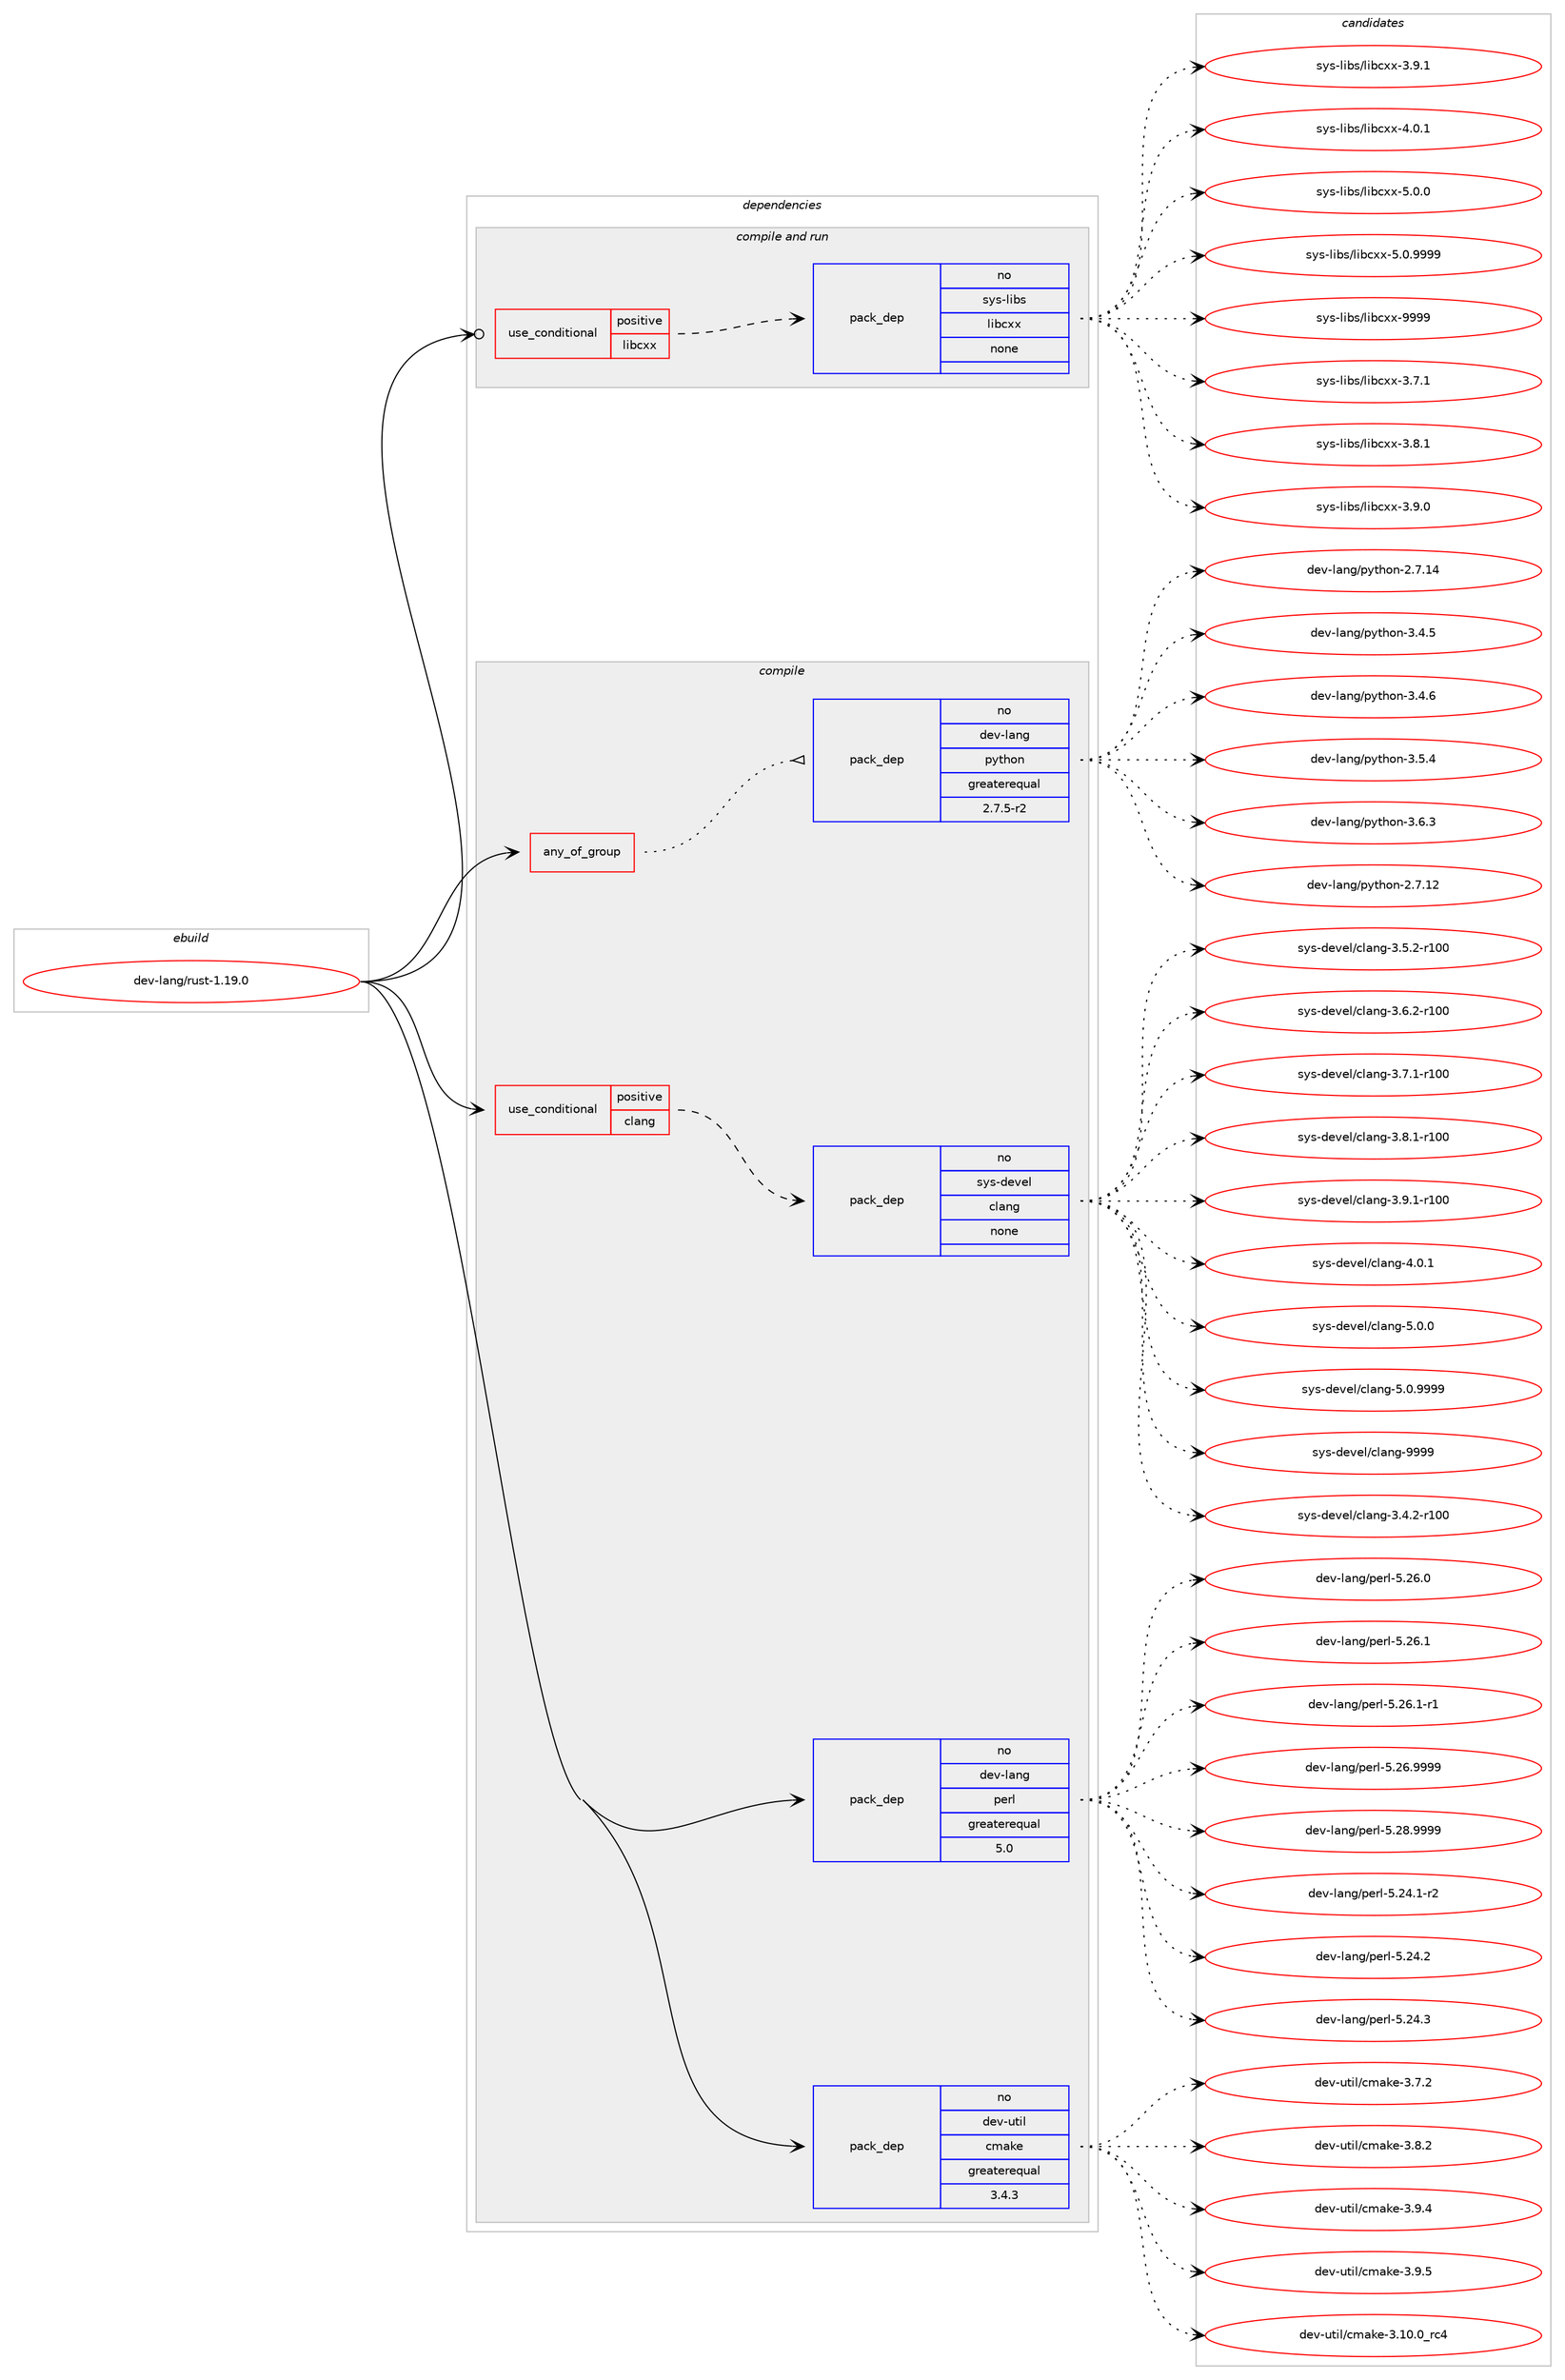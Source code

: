 digraph prolog {

# *************
# Graph options
# *************

newrank=true;
concentrate=true;
compound=true;
graph [rankdir=LR,fontname=Helvetica,fontsize=10,ranksep=1.5];#, ranksep=2.5, nodesep=0.2];
edge  [arrowhead=vee];
node  [fontname=Helvetica,fontsize=10];

# **********
# The ebuild
# **********

subgraph cluster_leftcol {
color=gray;
rank=same;
label=<<i>ebuild</i>>;
id [label="dev-lang/rust-1.19.0", color=red, width=4, href="../dev-lang/rust-1.19.0.svg"];
}

# ****************
# The dependencies
# ****************

subgraph cluster_midcol {
color=gray;
label=<<i>dependencies</i>>;
subgraph cluster_compile {
fillcolor="#eeeeee";
style=filled;
label=<<i>compile</i>>;
subgraph any3119 {
dependency109376 [label=<<TABLE BORDER="0" CELLBORDER="1" CELLSPACING="0" CELLPADDING="4"><TR><TD CELLPADDING="10">any_of_group</TD></TR></TABLE>>, shape=none, color=red];subgraph pack82551 {
dependency109377 [label=<<TABLE BORDER="0" CELLBORDER="1" CELLSPACING="0" CELLPADDING="4" WIDTH="220"><TR><TD ROWSPAN="6" CELLPADDING="30">pack_dep</TD></TR><TR><TD WIDTH="110">no</TD></TR><TR><TD>dev-lang</TD></TR><TR><TD>python</TD></TR><TR><TD>greaterequal</TD></TR><TR><TD>2.7.5-r2</TD></TR></TABLE>>, shape=none, color=blue];
}
dependency109376:e -> dependency109377:w [weight=20,style="dotted",arrowhead="oinv"];
}
id:e -> dependency109376:w [weight=20,style="solid",arrowhead="vee"];
subgraph cond23676 {
dependency109378 [label=<<TABLE BORDER="0" CELLBORDER="1" CELLSPACING="0" CELLPADDING="4"><TR><TD ROWSPAN="3" CELLPADDING="10">use_conditional</TD></TR><TR><TD>positive</TD></TR><TR><TD>clang</TD></TR></TABLE>>, shape=none, color=red];
subgraph pack82552 {
dependency109379 [label=<<TABLE BORDER="0" CELLBORDER="1" CELLSPACING="0" CELLPADDING="4" WIDTH="220"><TR><TD ROWSPAN="6" CELLPADDING="30">pack_dep</TD></TR><TR><TD WIDTH="110">no</TD></TR><TR><TD>sys-devel</TD></TR><TR><TD>clang</TD></TR><TR><TD>none</TD></TR><TR><TD></TD></TR></TABLE>>, shape=none, color=blue];
}
dependency109378:e -> dependency109379:w [weight=20,style="dashed",arrowhead="vee"];
}
id:e -> dependency109378:w [weight=20,style="solid",arrowhead="vee"];
subgraph pack82553 {
dependency109380 [label=<<TABLE BORDER="0" CELLBORDER="1" CELLSPACING="0" CELLPADDING="4" WIDTH="220"><TR><TD ROWSPAN="6" CELLPADDING="30">pack_dep</TD></TR><TR><TD WIDTH="110">no</TD></TR><TR><TD>dev-lang</TD></TR><TR><TD>perl</TD></TR><TR><TD>greaterequal</TD></TR><TR><TD>5.0</TD></TR></TABLE>>, shape=none, color=blue];
}
id:e -> dependency109380:w [weight=20,style="solid",arrowhead="vee"];
subgraph pack82554 {
dependency109381 [label=<<TABLE BORDER="0" CELLBORDER="1" CELLSPACING="0" CELLPADDING="4" WIDTH="220"><TR><TD ROWSPAN="6" CELLPADDING="30">pack_dep</TD></TR><TR><TD WIDTH="110">no</TD></TR><TR><TD>dev-util</TD></TR><TR><TD>cmake</TD></TR><TR><TD>greaterequal</TD></TR><TR><TD>3.4.3</TD></TR></TABLE>>, shape=none, color=blue];
}
id:e -> dependency109381:w [weight=20,style="solid",arrowhead="vee"];
}
subgraph cluster_compileandrun {
fillcolor="#eeeeee";
style=filled;
label=<<i>compile and run</i>>;
subgraph cond23677 {
dependency109382 [label=<<TABLE BORDER="0" CELLBORDER="1" CELLSPACING="0" CELLPADDING="4"><TR><TD ROWSPAN="3" CELLPADDING="10">use_conditional</TD></TR><TR><TD>positive</TD></TR><TR><TD>libcxx</TD></TR></TABLE>>, shape=none, color=red];
subgraph pack82555 {
dependency109383 [label=<<TABLE BORDER="0" CELLBORDER="1" CELLSPACING="0" CELLPADDING="4" WIDTH="220"><TR><TD ROWSPAN="6" CELLPADDING="30">pack_dep</TD></TR><TR><TD WIDTH="110">no</TD></TR><TR><TD>sys-libs</TD></TR><TR><TD>libcxx</TD></TR><TR><TD>none</TD></TR><TR><TD></TD></TR></TABLE>>, shape=none, color=blue];
}
dependency109382:e -> dependency109383:w [weight=20,style="dashed",arrowhead="vee"];
}
id:e -> dependency109382:w [weight=20,style="solid",arrowhead="odotvee"];
}
subgraph cluster_run {
fillcolor="#eeeeee";
style=filled;
label=<<i>run</i>>;
}
}

# **************
# The candidates
# **************

subgraph cluster_choices {
rank=same;
color=gray;
label=<<i>candidates</i>>;

subgraph choice82551 {
color=black;
nodesep=1;
choice10010111845108971101034711212111610411111045504655464950 [label="dev-lang/python-2.7.12", color=red, width=4,href="../dev-lang/python-2.7.12.svg"];
choice10010111845108971101034711212111610411111045504655464952 [label="dev-lang/python-2.7.14", color=red, width=4,href="../dev-lang/python-2.7.14.svg"];
choice100101118451089711010347112121116104111110455146524653 [label="dev-lang/python-3.4.5", color=red, width=4,href="../dev-lang/python-3.4.5.svg"];
choice100101118451089711010347112121116104111110455146524654 [label="dev-lang/python-3.4.6", color=red, width=4,href="../dev-lang/python-3.4.6.svg"];
choice100101118451089711010347112121116104111110455146534652 [label="dev-lang/python-3.5.4", color=red, width=4,href="../dev-lang/python-3.5.4.svg"];
choice100101118451089711010347112121116104111110455146544651 [label="dev-lang/python-3.6.3", color=red, width=4,href="../dev-lang/python-3.6.3.svg"];
dependency109377:e -> choice10010111845108971101034711212111610411111045504655464950:w [style=dotted,weight="100"];
dependency109377:e -> choice10010111845108971101034711212111610411111045504655464952:w [style=dotted,weight="100"];
dependency109377:e -> choice100101118451089711010347112121116104111110455146524653:w [style=dotted,weight="100"];
dependency109377:e -> choice100101118451089711010347112121116104111110455146524654:w [style=dotted,weight="100"];
dependency109377:e -> choice100101118451089711010347112121116104111110455146534652:w [style=dotted,weight="100"];
dependency109377:e -> choice100101118451089711010347112121116104111110455146544651:w [style=dotted,weight="100"];
}
subgraph choice82552 {
color=black;
nodesep=1;
choice1151211154510010111810110847991089711010345514652465045114494848 [label="sys-devel/clang-3.4.2-r100", color=red, width=4,href="../sys-devel/clang-3.4.2-r100.svg"];
choice1151211154510010111810110847991089711010345514653465045114494848 [label="sys-devel/clang-3.5.2-r100", color=red, width=4,href="../sys-devel/clang-3.5.2-r100.svg"];
choice1151211154510010111810110847991089711010345514654465045114494848 [label="sys-devel/clang-3.6.2-r100", color=red, width=4,href="../sys-devel/clang-3.6.2-r100.svg"];
choice1151211154510010111810110847991089711010345514655464945114494848 [label="sys-devel/clang-3.7.1-r100", color=red, width=4,href="../sys-devel/clang-3.7.1-r100.svg"];
choice1151211154510010111810110847991089711010345514656464945114494848 [label="sys-devel/clang-3.8.1-r100", color=red, width=4,href="../sys-devel/clang-3.8.1-r100.svg"];
choice1151211154510010111810110847991089711010345514657464945114494848 [label="sys-devel/clang-3.9.1-r100", color=red, width=4,href="../sys-devel/clang-3.9.1-r100.svg"];
choice11512111545100101118101108479910897110103455246484649 [label="sys-devel/clang-4.0.1", color=red, width=4,href="../sys-devel/clang-4.0.1.svg"];
choice11512111545100101118101108479910897110103455346484648 [label="sys-devel/clang-5.0.0", color=red, width=4,href="../sys-devel/clang-5.0.0.svg"];
choice11512111545100101118101108479910897110103455346484657575757 [label="sys-devel/clang-5.0.9999", color=red, width=4,href="../sys-devel/clang-5.0.9999.svg"];
choice115121115451001011181011084799108971101034557575757 [label="sys-devel/clang-9999", color=red, width=4,href="../sys-devel/clang-9999.svg"];
dependency109379:e -> choice1151211154510010111810110847991089711010345514652465045114494848:w [style=dotted,weight="100"];
dependency109379:e -> choice1151211154510010111810110847991089711010345514653465045114494848:w [style=dotted,weight="100"];
dependency109379:e -> choice1151211154510010111810110847991089711010345514654465045114494848:w [style=dotted,weight="100"];
dependency109379:e -> choice1151211154510010111810110847991089711010345514655464945114494848:w [style=dotted,weight="100"];
dependency109379:e -> choice1151211154510010111810110847991089711010345514656464945114494848:w [style=dotted,weight="100"];
dependency109379:e -> choice1151211154510010111810110847991089711010345514657464945114494848:w [style=dotted,weight="100"];
dependency109379:e -> choice11512111545100101118101108479910897110103455246484649:w [style=dotted,weight="100"];
dependency109379:e -> choice11512111545100101118101108479910897110103455346484648:w [style=dotted,weight="100"];
dependency109379:e -> choice11512111545100101118101108479910897110103455346484657575757:w [style=dotted,weight="100"];
dependency109379:e -> choice115121115451001011181011084799108971101034557575757:w [style=dotted,weight="100"];
}
subgraph choice82553 {
color=black;
nodesep=1;
choice100101118451089711010347112101114108455346505246494511450 [label="dev-lang/perl-5.24.1-r2", color=red, width=4,href="../dev-lang/perl-5.24.1-r2.svg"];
choice10010111845108971101034711210111410845534650524650 [label="dev-lang/perl-5.24.2", color=red, width=4,href="../dev-lang/perl-5.24.2.svg"];
choice10010111845108971101034711210111410845534650524651 [label="dev-lang/perl-5.24.3", color=red, width=4,href="../dev-lang/perl-5.24.3.svg"];
choice10010111845108971101034711210111410845534650544648 [label="dev-lang/perl-5.26.0", color=red, width=4,href="../dev-lang/perl-5.26.0.svg"];
choice10010111845108971101034711210111410845534650544649 [label="dev-lang/perl-5.26.1", color=red, width=4,href="../dev-lang/perl-5.26.1.svg"];
choice100101118451089711010347112101114108455346505446494511449 [label="dev-lang/perl-5.26.1-r1", color=red, width=4,href="../dev-lang/perl-5.26.1-r1.svg"];
choice10010111845108971101034711210111410845534650544657575757 [label="dev-lang/perl-5.26.9999", color=red, width=4,href="../dev-lang/perl-5.26.9999.svg"];
choice10010111845108971101034711210111410845534650564657575757 [label="dev-lang/perl-5.28.9999", color=red, width=4,href="../dev-lang/perl-5.28.9999.svg"];
dependency109380:e -> choice100101118451089711010347112101114108455346505246494511450:w [style=dotted,weight="100"];
dependency109380:e -> choice10010111845108971101034711210111410845534650524650:w [style=dotted,weight="100"];
dependency109380:e -> choice10010111845108971101034711210111410845534650524651:w [style=dotted,weight="100"];
dependency109380:e -> choice10010111845108971101034711210111410845534650544648:w [style=dotted,weight="100"];
dependency109380:e -> choice10010111845108971101034711210111410845534650544649:w [style=dotted,weight="100"];
dependency109380:e -> choice100101118451089711010347112101114108455346505446494511449:w [style=dotted,weight="100"];
dependency109380:e -> choice10010111845108971101034711210111410845534650544657575757:w [style=dotted,weight="100"];
dependency109380:e -> choice10010111845108971101034711210111410845534650564657575757:w [style=dotted,weight="100"];
}
subgraph choice82554 {
color=black;
nodesep=1;
choice1001011184511711610510847991099710710145514649484648951149952 [label="dev-util/cmake-3.10.0_rc4", color=red, width=4,href="../dev-util/cmake-3.10.0_rc4.svg"];
choice10010111845117116105108479910997107101455146554650 [label="dev-util/cmake-3.7.2", color=red, width=4,href="../dev-util/cmake-3.7.2.svg"];
choice10010111845117116105108479910997107101455146564650 [label="dev-util/cmake-3.8.2", color=red, width=4,href="../dev-util/cmake-3.8.2.svg"];
choice10010111845117116105108479910997107101455146574652 [label="dev-util/cmake-3.9.4", color=red, width=4,href="../dev-util/cmake-3.9.4.svg"];
choice10010111845117116105108479910997107101455146574653 [label="dev-util/cmake-3.9.5", color=red, width=4,href="../dev-util/cmake-3.9.5.svg"];
dependency109381:e -> choice1001011184511711610510847991099710710145514649484648951149952:w [style=dotted,weight="100"];
dependency109381:e -> choice10010111845117116105108479910997107101455146554650:w [style=dotted,weight="100"];
dependency109381:e -> choice10010111845117116105108479910997107101455146564650:w [style=dotted,weight="100"];
dependency109381:e -> choice10010111845117116105108479910997107101455146574652:w [style=dotted,weight="100"];
dependency109381:e -> choice10010111845117116105108479910997107101455146574653:w [style=dotted,weight="100"];
}
subgraph choice82555 {
color=black;
nodesep=1;
choice1151211154510810598115471081059899120120455146554649 [label="sys-libs/libcxx-3.7.1", color=red, width=4,href="../sys-libs/libcxx-3.7.1.svg"];
choice1151211154510810598115471081059899120120455146564649 [label="sys-libs/libcxx-3.8.1", color=red, width=4,href="../sys-libs/libcxx-3.8.1.svg"];
choice1151211154510810598115471081059899120120455146574648 [label="sys-libs/libcxx-3.9.0", color=red, width=4,href="../sys-libs/libcxx-3.9.0.svg"];
choice1151211154510810598115471081059899120120455146574649 [label="sys-libs/libcxx-3.9.1", color=red, width=4,href="../sys-libs/libcxx-3.9.1.svg"];
choice1151211154510810598115471081059899120120455246484649 [label="sys-libs/libcxx-4.0.1", color=red, width=4,href="../sys-libs/libcxx-4.0.1.svg"];
choice1151211154510810598115471081059899120120455346484648 [label="sys-libs/libcxx-5.0.0", color=red, width=4,href="../sys-libs/libcxx-5.0.0.svg"];
choice1151211154510810598115471081059899120120455346484657575757 [label="sys-libs/libcxx-5.0.9999", color=red, width=4,href="../sys-libs/libcxx-5.0.9999.svg"];
choice11512111545108105981154710810598991201204557575757 [label="sys-libs/libcxx-9999", color=red, width=4,href="../sys-libs/libcxx-9999.svg"];
dependency109383:e -> choice1151211154510810598115471081059899120120455146554649:w [style=dotted,weight="100"];
dependency109383:e -> choice1151211154510810598115471081059899120120455146564649:w [style=dotted,weight="100"];
dependency109383:e -> choice1151211154510810598115471081059899120120455146574648:w [style=dotted,weight="100"];
dependency109383:e -> choice1151211154510810598115471081059899120120455146574649:w [style=dotted,weight="100"];
dependency109383:e -> choice1151211154510810598115471081059899120120455246484649:w [style=dotted,weight="100"];
dependency109383:e -> choice1151211154510810598115471081059899120120455346484648:w [style=dotted,weight="100"];
dependency109383:e -> choice1151211154510810598115471081059899120120455346484657575757:w [style=dotted,weight="100"];
dependency109383:e -> choice11512111545108105981154710810598991201204557575757:w [style=dotted,weight="100"];
}
}

}
